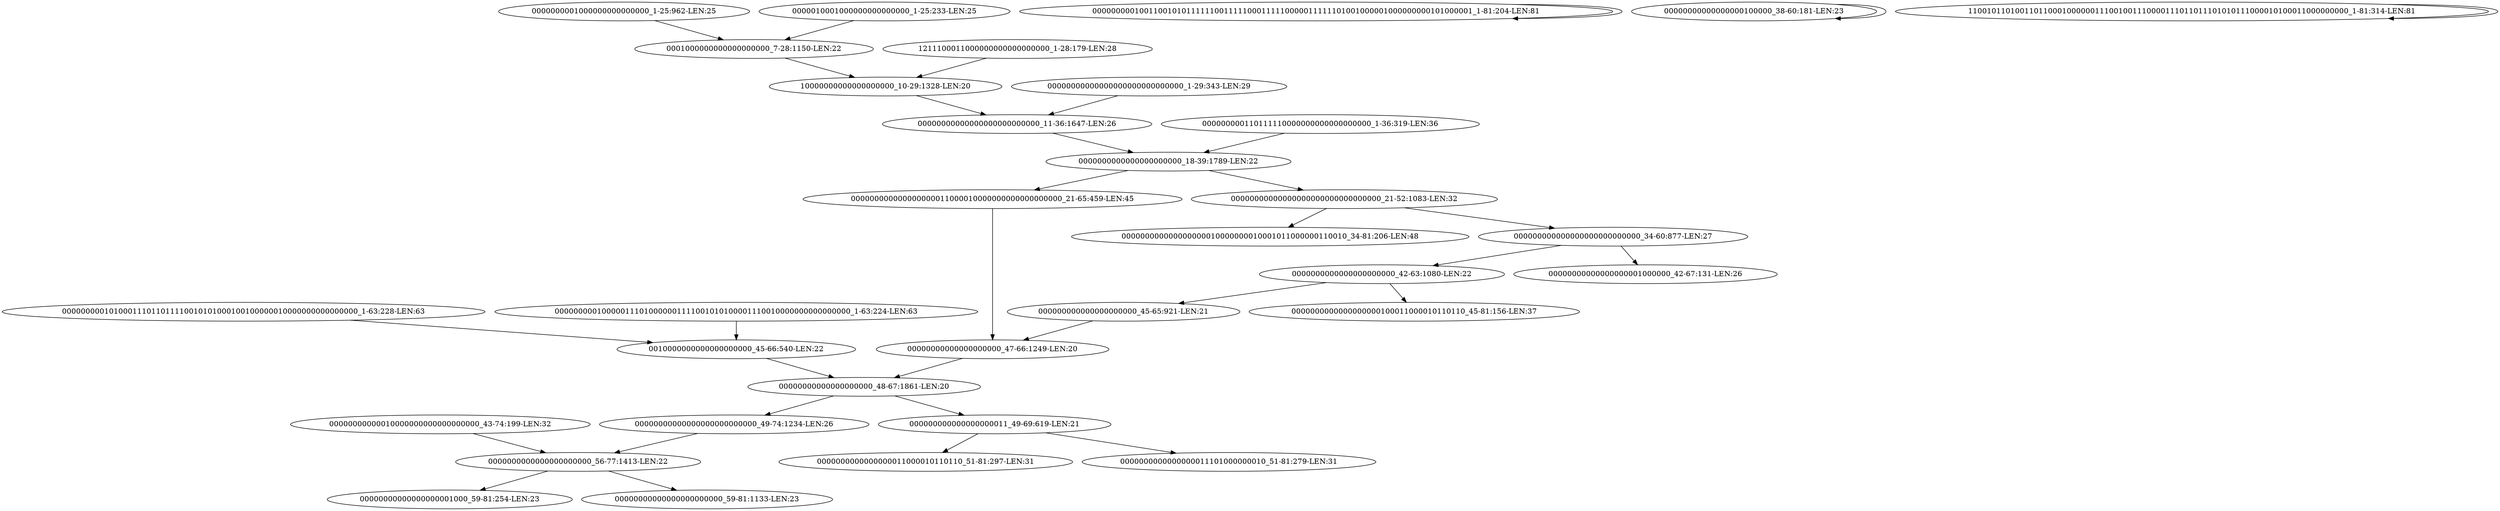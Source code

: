 digraph G {
    "000000000000000000000_45-65:921-LEN:21" -> "00000000000000000000_47-66:1249-LEN:20";
    "0000000000000000000000_18-39:1789-LEN:22" -> "000000000000000000011000010000000000000000000_21-65:459-LEN:45";
    "0000000000000000000000_18-39:1789-LEN:22" -> "00000000000000000000000000000000_21-52:1083-LEN:32";
    "0000000000000000000000_42-63:1080-LEN:22" -> "000000000000000000000_45-65:921-LEN:21";
    "0000000000000000000000_42-63:1080-LEN:22" -> "0000000000000000000100011000010110110_45-81:156-LEN:37";
    "0010000000000000000000_45-66:540-LEN:22" -> "00000000000000000000_48-67:1861-LEN:20";
    "000000000100110010101111110011111000111110000011111101001000001000000000101000001_1-81:204-LEN:81" -> "000000000100110010101111110011111000111110000011111101001000001000000000101000001_1-81:204-LEN:81";
    "000000000101000111011011110010101000100100000010000000000000000_1-63:228-LEN:63" -> "0010000000000000000000_45-66:540-LEN:22";
    "0001000000000000000000_7-28:1150-LEN:22" -> "10000000000000000000_10-29:1328-LEN:20";
    "0000000000000000000000_56-77:1413-LEN:22" -> "00000000000000000001000_59-81:254-LEN:23";
    "0000000000000000000000_56-77:1413-LEN:22" -> "00000000000000000000000_59-81:1133-LEN:23";
    "000000000000000000011000010000000000000000000_21-65:459-LEN:45" -> "00000000000000000000_47-66:1249-LEN:20";
    "00000000000000000100000_38-60:181-LEN:23" -> "00000000000000000100000_38-60:181-LEN:23";
    "00000000000000000000_47-66:1249-LEN:20" -> "00000000000000000000_48-67:1861-LEN:20";
    "000000000000000000011_49-69:619-LEN:21" -> "0000000000000000011000010110110_51-81:297-LEN:31";
    "000000000000000000011_49-69:619-LEN:21" -> "0000000000000000011101000000010_51-81:279-LEN:31";
    "00000000000000000000_48-67:1861-LEN:20" -> "000000000000000000011_49-69:619-LEN:21";
    "00000000000000000000_48-67:1861-LEN:20" -> "00000000000000000000000000_49-74:1234-LEN:26";
    "10000000000000000000_10-29:1328-LEN:20" -> "00000000000000000000000000_11-36:1647-LEN:26";
    "000000000100000111010000001111001010100001110010000000000000000_1-63:224-LEN:63" -> "0010000000000000000000_45-66:540-LEN:22";
    "0000000001000000000000000_1-25:962-LEN:25" -> "0001000000000000000000_7-28:1150-LEN:22";
    "00000000000000000000000000_11-36:1647-LEN:26" -> "0000000000000000000000_18-39:1789-LEN:22";
    "00000000000010000000000000000000_43-74:199-LEN:32" -> "0000000000000000000000_56-77:1413-LEN:22";
    "00000000000000000000000000000000_21-52:1083-LEN:32" -> "000000000000000000010000000010001011000000110010_34-81:206-LEN:48";
    "00000000000000000000000000000000_21-52:1083-LEN:32" -> "000000000000000000000000000_34-60:877-LEN:27";
    "000000000110111110000000000000000000_1-36:319-LEN:36" -> "0000000000000000000000_18-39:1789-LEN:22";
    "00000000000000000000000000_49-74:1234-LEN:26" -> "0000000000000000000000_56-77:1413-LEN:22";
    "00000000000000000000000000000_1-29:343-LEN:29" -> "00000000000000000000000000_11-36:1647-LEN:26";
    "000000000000000000000000000_34-60:877-LEN:27" -> "00000000000000000001000000_42-67:131-LEN:26";
    "000000000000000000000000000_34-60:877-LEN:27" -> "0000000000000000000000_42-63:1080-LEN:22";
    "110010110100110110001000000111001001110000111011011101010111000010100011000000000_1-81:314-LEN:81" -> "110010110100110110001000000111001001110000111011011101010111000010100011000000000_1-81:314-LEN:81";
    "0000010001000000000000000_1-25:233-LEN:25" -> "0001000000000000000000_7-28:1150-LEN:22";
    "1211100011000000000000000000_1-28:179-LEN:28" -> "10000000000000000000_10-29:1328-LEN:20";
}
